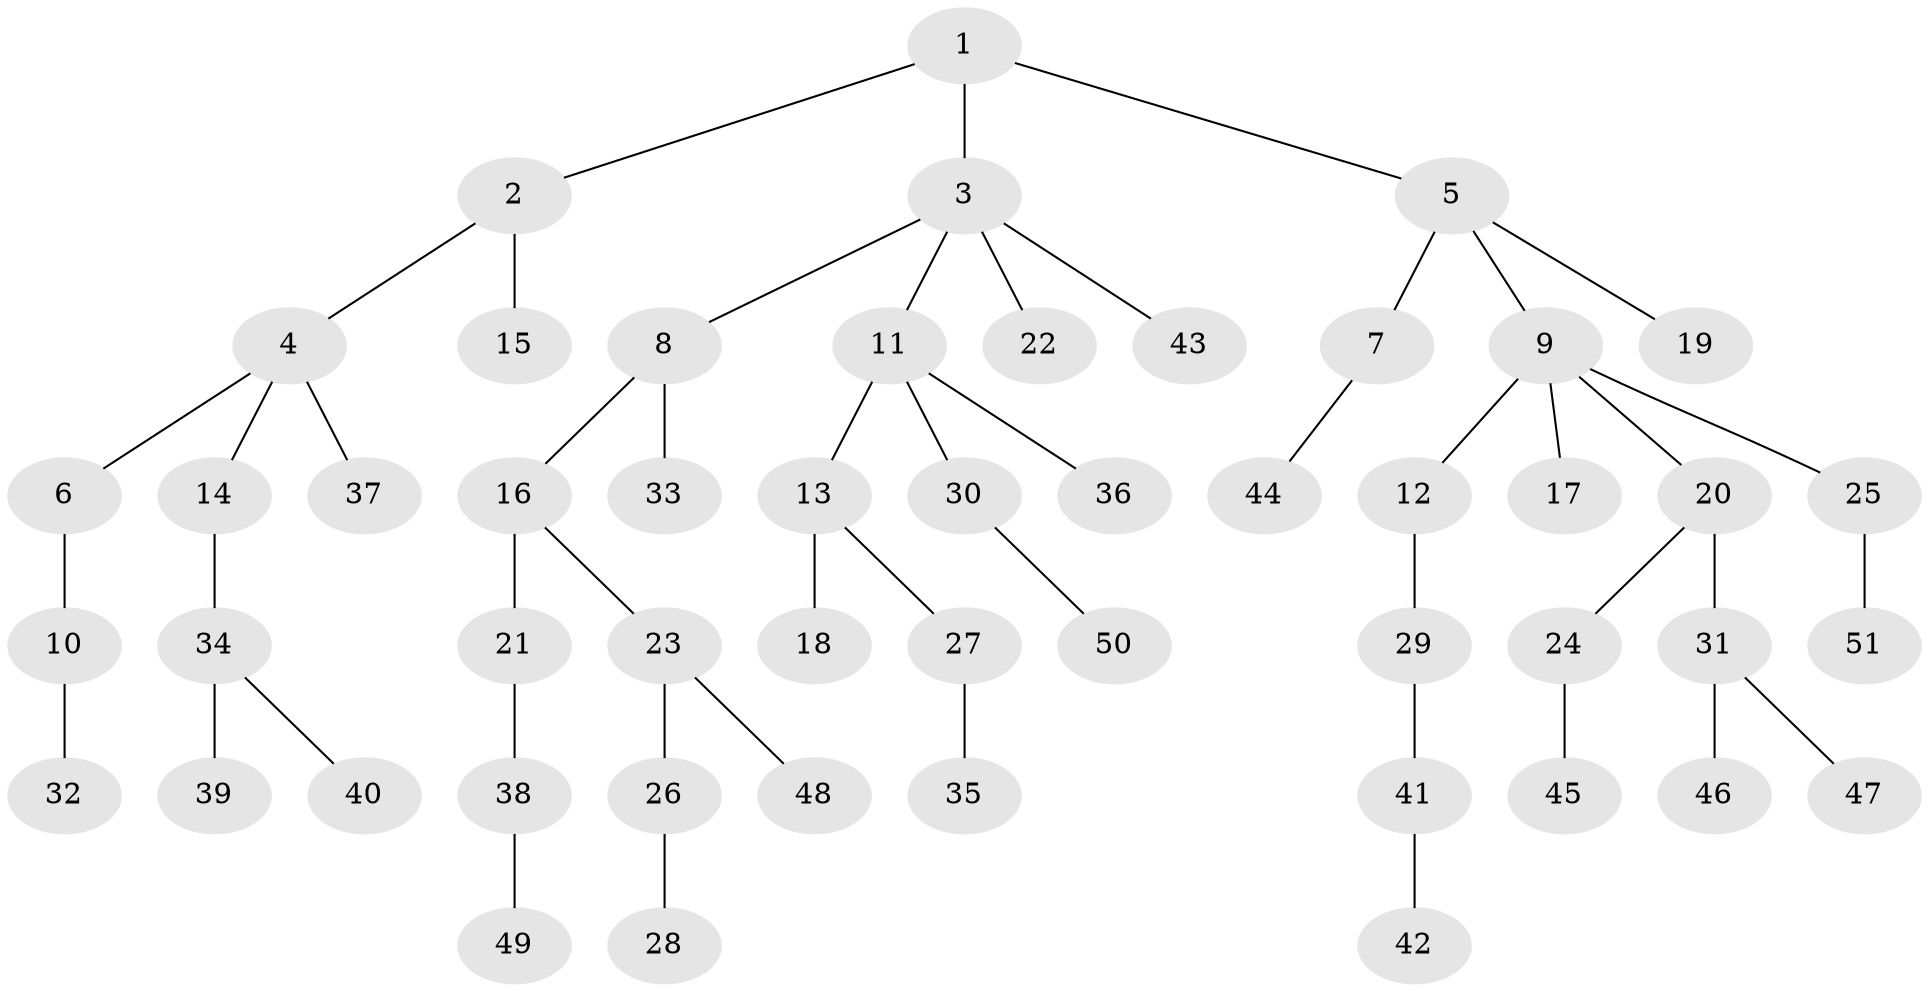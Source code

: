 // coarse degree distribution, {9: 0.04, 4: 0.12, 3: 0.04, 2: 0.16, 1: 0.64}
// Generated by graph-tools (version 1.1) at 2025/19/03/04/25 18:19:22]
// undirected, 51 vertices, 50 edges
graph export_dot {
graph [start="1"]
  node [color=gray90,style=filled];
  1;
  2;
  3;
  4;
  5;
  6;
  7;
  8;
  9;
  10;
  11;
  12;
  13;
  14;
  15;
  16;
  17;
  18;
  19;
  20;
  21;
  22;
  23;
  24;
  25;
  26;
  27;
  28;
  29;
  30;
  31;
  32;
  33;
  34;
  35;
  36;
  37;
  38;
  39;
  40;
  41;
  42;
  43;
  44;
  45;
  46;
  47;
  48;
  49;
  50;
  51;
  1 -- 2;
  1 -- 3;
  1 -- 5;
  2 -- 4;
  2 -- 15;
  3 -- 8;
  3 -- 11;
  3 -- 22;
  3 -- 43;
  4 -- 6;
  4 -- 14;
  4 -- 37;
  5 -- 7;
  5 -- 9;
  5 -- 19;
  6 -- 10;
  7 -- 44;
  8 -- 16;
  8 -- 33;
  9 -- 12;
  9 -- 17;
  9 -- 20;
  9 -- 25;
  10 -- 32;
  11 -- 13;
  11 -- 30;
  11 -- 36;
  12 -- 29;
  13 -- 18;
  13 -- 27;
  14 -- 34;
  16 -- 21;
  16 -- 23;
  20 -- 24;
  20 -- 31;
  21 -- 38;
  23 -- 26;
  23 -- 48;
  24 -- 45;
  25 -- 51;
  26 -- 28;
  27 -- 35;
  29 -- 41;
  30 -- 50;
  31 -- 46;
  31 -- 47;
  34 -- 39;
  34 -- 40;
  38 -- 49;
  41 -- 42;
}
